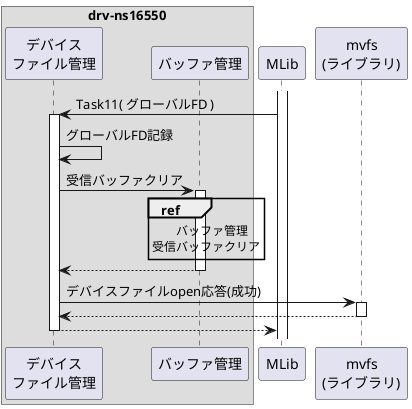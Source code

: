 @startuml

box "drv-ns16550"
    participant "デバイス\nファイル管理" as filemng
    participant "バッファ管理"           as bufmng
end box
participant "MLib"               as mlib
participant "mvfs\n(ライブラリ)" as libmvfs

activate mlib
filemng <- mlib: Task11( グローバルFD )
activate filemng

filemng -> filemng: グローバルFD記録

filemng -> bufmng: 受信バッファクリア
activate bufmng
ref over bufmng
    　バッファ管理
    受信バッファクリア
end ref
filemng <-- bufmng:
deactivate bufmng

filemng -> libmvfs: デバイスファイルopen応答(成功)
activate libmvfs
filemng <-- libmvfs:
deactivate libmvfs

filemng --> mlib:
deactivate filemng

@enduml
